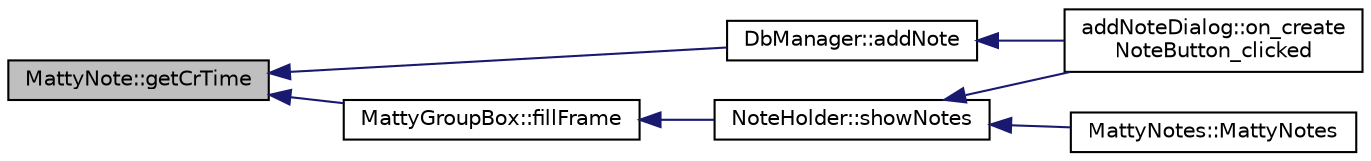 digraph "MattyNote::getCrTime"
{
  edge [fontname="Helvetica",fontsize="10",labelfontname="Helvetica",labelfontsize="10"];
  node [fontname="Helvetica",fontsize="10",shape=record];
  rankdir="LR";
  Node26 [label="MattyNote::getCrTime",height=0.2,width=0.4,color="black", fillcolor="grey75", style="filled", fontcolor="black"];
  Node26 -> Node27 [dir="back",color="midnightblue",fontsize="10",style="solid",fontname="Helvetica"];
  Node27 [label="DbManager::addNote",height=0.2,width=0.4,color="black", fillcolor="white", style="filled",URL="$classDbManager.html#a0d97afdec08f212ec39100d26d8b4273"];
  Node27 -> Node28 [dir="back",color="midnightblue",fontsize="10",style="solid",fontname="Helvetica"];
  Node28 [label="addNoteDialog::on_create\lNoteButton_clicked",height=0.2,width=0.4,color="black", fillcolor="white", style="filled",URL="$classaddNoteDialog.html#a67b28dc05851888a45774eb240d6e43d"];
  Node26 -> Node29 [dir="back",color="midnightblue",fontsize="10",style="solid",fontname="Helvetica"];
  Node29 [label="MattyGroupBox::fillFrame",height=0.2,width=0.4,color="black", fillcolor="white", style="filled",URL="$classMattyGroupBox.html#a4cbc1800e9ec63cdd0e064d3a3738b80"];
  Node29 -> Node30 [dir="back",color="midnightblue",fontsize="10",style="solid",fontname="Helvetica"];
  Node30 [label="NoteHolder::showNotes",height=0.2,width=0.4,color="black", fillcolor="white", style="filled",URL="$classNoteHolder.html#a9fbdbdf5cc2628f360c45eb861eacded"];
  Node30 -> Node28 [dir="back",color="midnightblue",fontsize="10",style="solid",fontname="Helvetica"];
  Node30 -> Node31 [dir="back",color="midnightblue",fontsize="10",style="solid",fontname="Helvetica"];
  Node31 [label="MattyNotes::MattyNotes",height=0.2,width=0.4,color="black", fillcolor="white", style="filled",URL="$classMattyNotes.html#aa81db851f82183700abb0b7cd1ba2299"];
}

